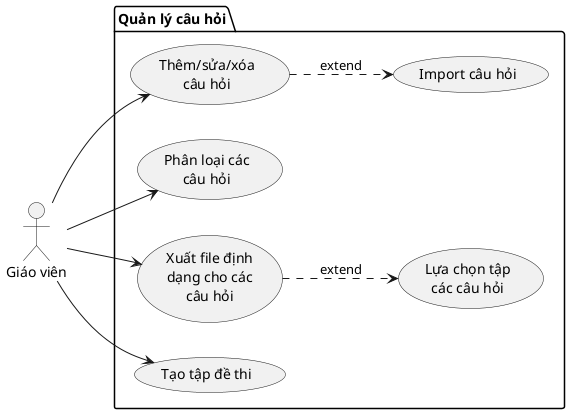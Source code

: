 @startuml
skinparam WrapWidth 100
left to right direction
package "Quản lý câu hỏi" {
    usecase "Thêm/sửa/xóa câu hỏi" as uc1
    usecase "Import câu hỏi" as uc2
    usecase "Phân loại các câu hỏi" as uc3
    usecase "Xuất file định dạng cho các câu hỏi" as uc4
    usecase "Lựa chọn tập các câu hỏi" as uc5
    usecase "Tạo tập đề thi" as uc6
    uc4 ..> uc5 : extend
    uc1 ..> uc2 : extend
}


"Giáo viên" as teacher
teacher --> uc1
teacher --> uc3
teacher --> uc4
teacher --> uc6
@enduml